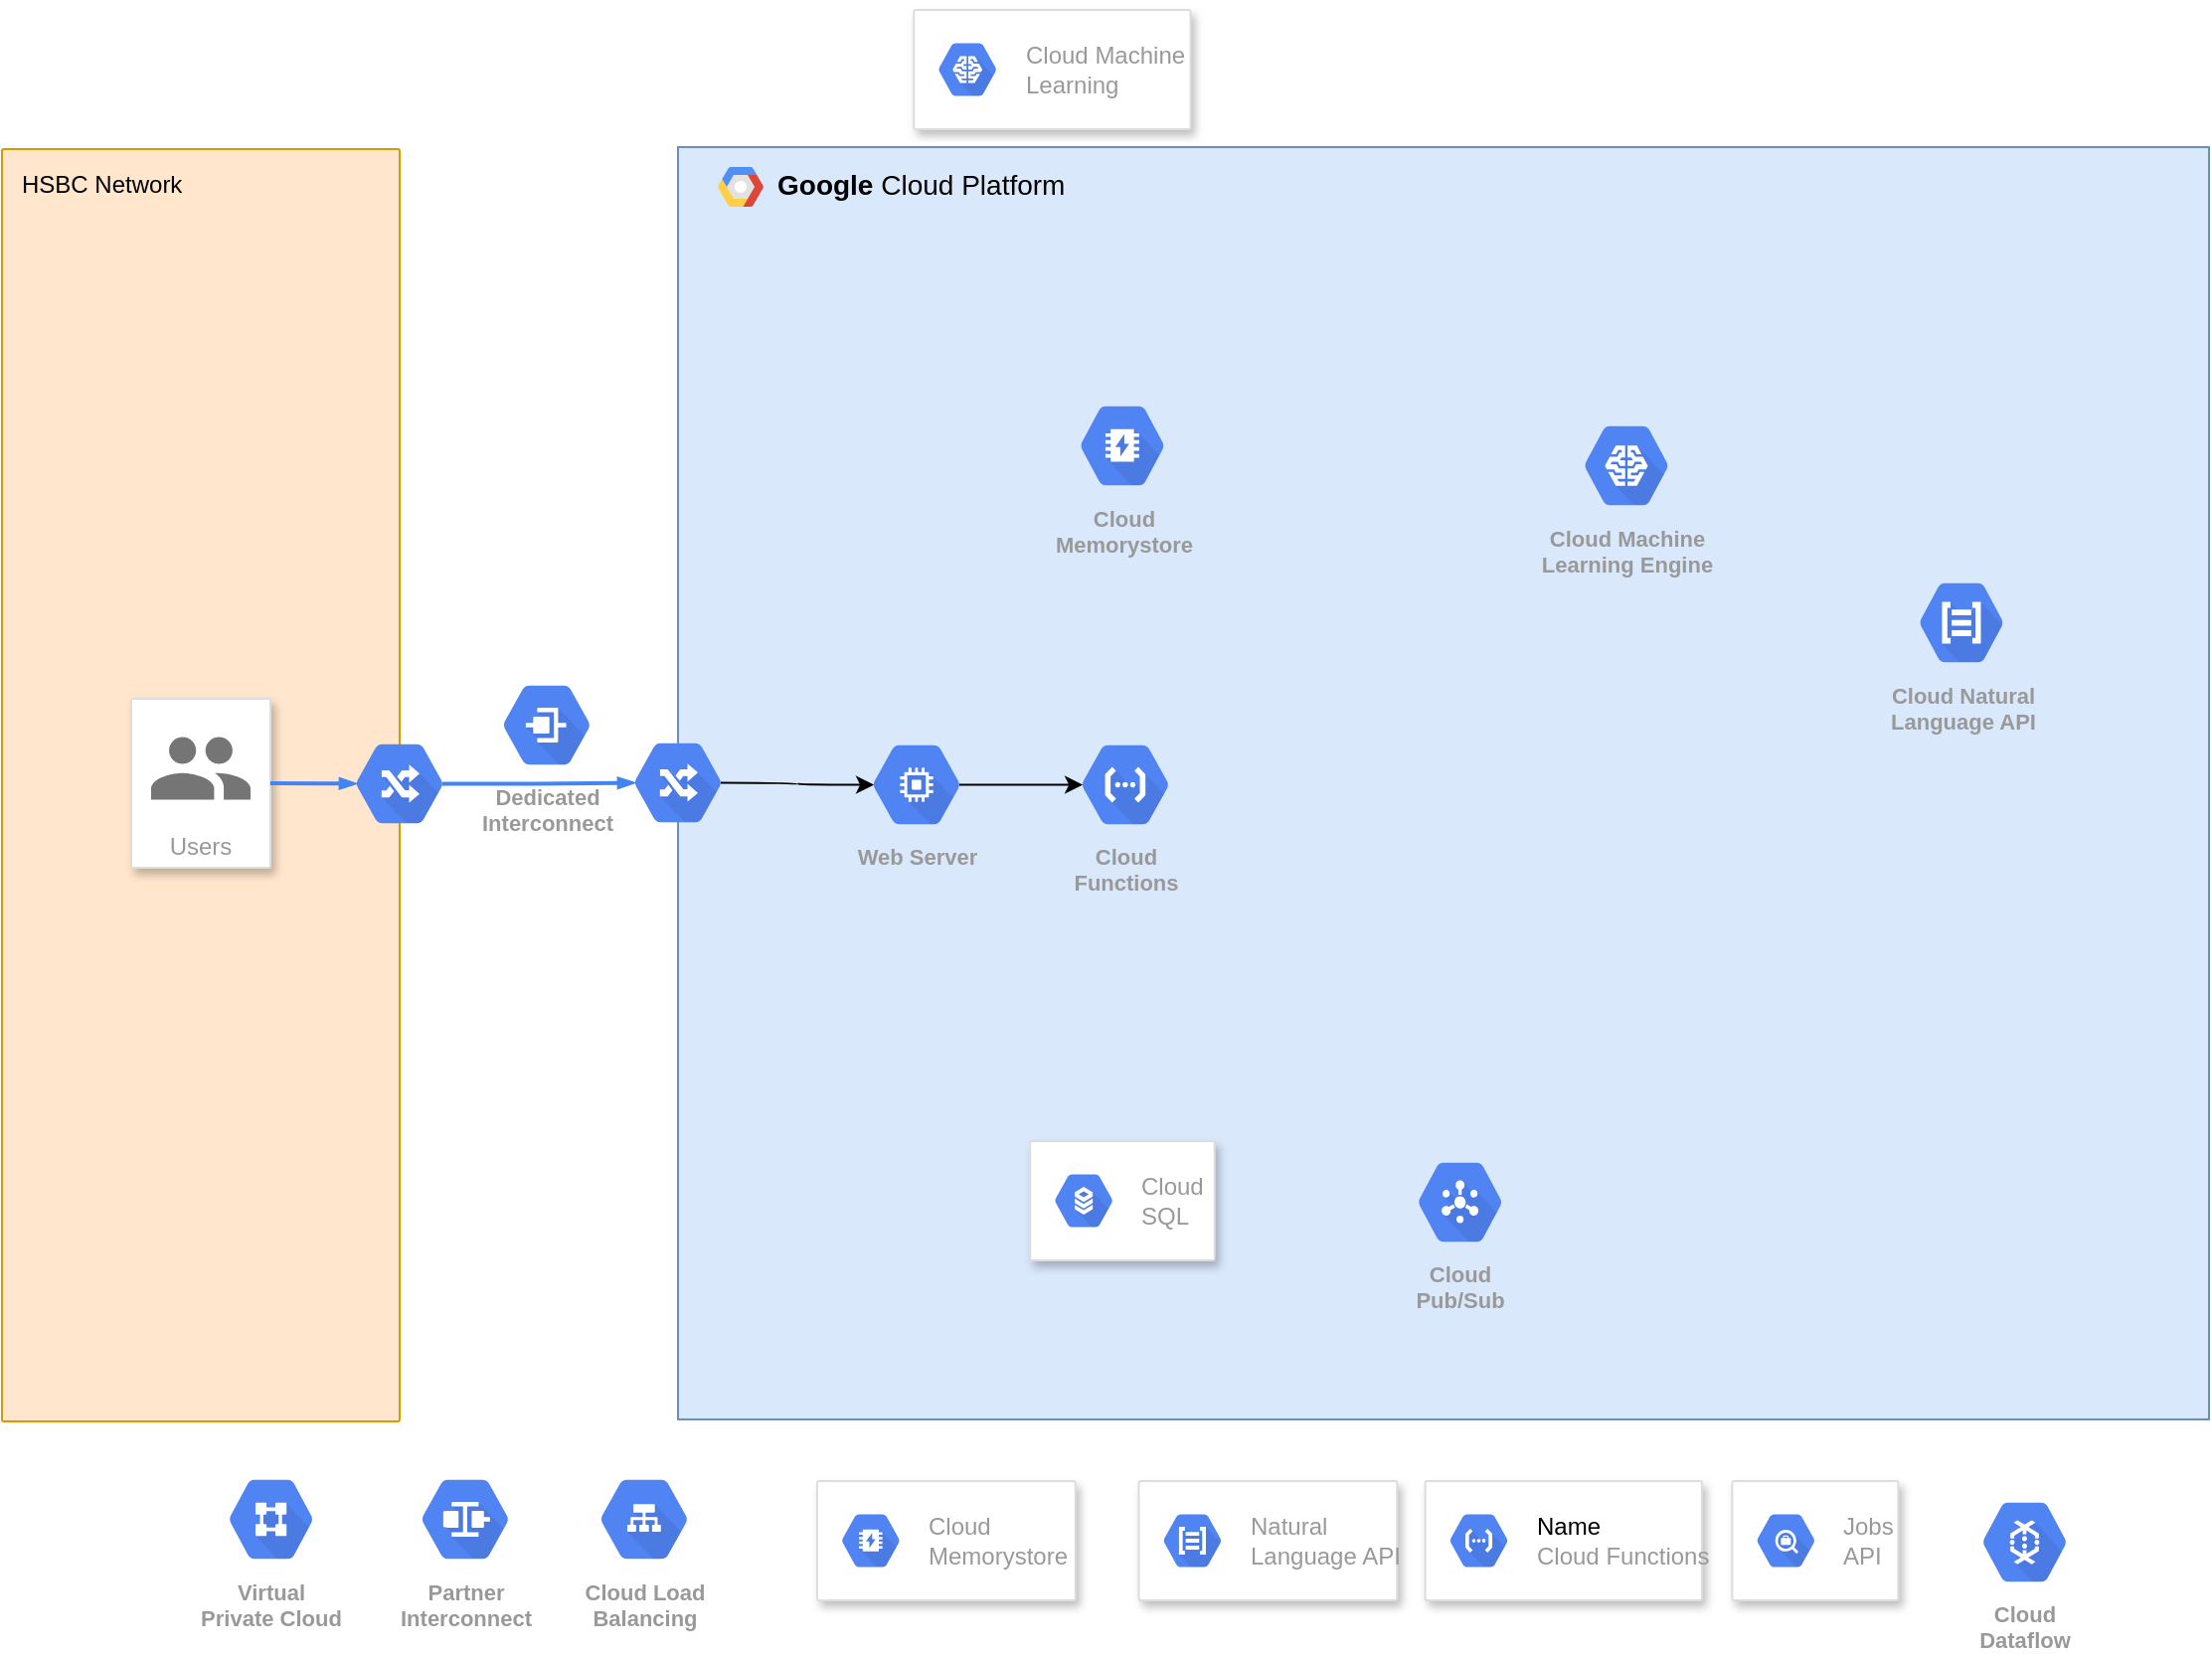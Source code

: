 <mxfile version="11.2.4" type="github" pages="1"><diagram id="0bz_XtYHYr6AqgF9wI_D" name="Page-1"><mxGraphModel dx="1418" dy="855" grid="1" gridSize="10" guides="1" tooltips="1" connect="1" arrows="1" fold="1" page="1" pageScale="1" pageWidth="1169" pageHeight="827" math="0" shadow="0"><root><mxCell id="0"/><mxCell id="1" parent="0"/><mxCell id="72_gcog6l4Ho9BjlmC9d-1" value="HSBC Network" style="points=[[0,0,0],[0.25,0,0],[0.5,0,0],[0.75,0,0],[1,0,0],[1,0.25,0],[1,0.5,0],[1,0.75,0],[1,1,0],[0.75,1,0],[0.5,1,0],[0.25,1,0],[0,1,0],[0,0.75,0],[0,0.5,0],[0,0.25,0]];rounded=1;absoluteArcSize=1;arcSize=2;html=1;strokeColor=#d79b00;shadow=0;dashed=0;fontSize=12;align=left;verticalAlign=top;spacing=10;spacingTop=-4;fillColor=#ffe6cc;" vertex="1" parent="1"><mxGeometry x="40" y="80" width="200" height="640" as="geometry"/></mxCell><mxCell id="72_gcog6l4Ho9BjlmC9d-2" value="&lt;b&gt;Google &lt;/b&gt;Cloud Platform" style="fillColor=#dae8fc;strokeColor=#6c8ebf;shadow=0;fontSize=14;align=left;spacing=10;9E9E9E;verticalAlign=top;spacingTop=-4;fontStyle=0;spacingLeft=40;html=1;rounded=0;" vertex="1" parent="1"><mxGeometry x="380" y="79" width="770" height="640" as="geometry"/></mxCell><mxCell id="72_gcog6l4Ho9BjlmC9d-3" value="" style="shape=mxgraph.gcp2.google_cloud_platform;fillColor=#F6F6F6;strokeColor=none;shadow=0;gradientColor=none;" vertex="1" parent="72_gcog6l4Ho9BjlmC9d-2"><mxGeometry width="23" height="20" relative="1" as="geometry"><mxPoint x="20" y="10" as="offset"/></mxGeometry></mxCell><mxCell id="72_gcog6l4Ho9BjlmC9d-8" value="" style="strokeColor=#dddddd;fillColor=#ffffff;shadow=1;strokeWidth=1;rounded=1;absoluteArcSize=1;arcSize=2;" vertex="1" parent="72_gcog6l4Ho9BjlmC9d-2"><mxGeometry x="530.199" y="671" width="83.494" height="60" as="geometry"/></mxCell><mxCell id="72_gcog6l4Ho9BjlmC9d-9" value="Jobs&#10;API" style="dashed=0;connectable=0;html=1;fillColor=#5184F3;strokeColor=none;shape=mxgraph.gcp2.hexIcon;prIcon=cloud_jobs_api;part=1;labelPosition=right;verticalLabelPosition=middle;align=left;verticalAlign=middle;spacingLeft=5;fontColor=#999999;fontSize=12;" vertex="1" parent="72_gcog6l4Ho9BjlmC9d-8"><mxGeometry y="0.5" width="44" height="39" relative="1" as="geometry"><mxPoint x="5" y="-19.5" as="offset"/></mxGeometry></mxCell><mxCell id="72_gcog6l4Ho9BjlmC9d-12" value="" style="strokeColor=#dddddd;fillColor=#ffffff;shadow=1;strokeWidth=1;rounded=1;absoluteArcSize=1;arcSize=2;" vertex="1" parent="72_gcog6l4Ho9BjlmC9d-2"><mxGeometry x="375.801" y="671" width="139.157" height="60" as="geometry"/></mxCell><mxCell id="72_gcog6l4Ho9BjlmC9d-13" value="&lt;font color=&quot;#000000&quot;&gt;Name&lt;/font&gt;&lt;br&gt;Cloud Functions" style="dashed=0;connectable=0;html=1;fillColor=#5184F3;strokeColor=none;shape=mxgraph.gcp2.hexIcon;prIcon=cloud_functions;part=1;labelPosition=right;verticalLabelPosition=middle;align=left;verticalAlign=middle;spacingLeft=5;fontColor=#999999;fontSize=12;" vertex="1" parent="72_gcog6l4Ho9BjlmC9d-12"><mxGeometry y="0.5" width="44" height="39" relative="1" as="geometry"><mxPoint x="5" y="-19.5" as="offset"/></mxGeometry></mxCell><mxCell id="72_gcog6l4Ho9BjlmC9d-18" value="" style="strokeColor=#dddddd;fillColor=#ffffff;shadow=1;strokeWidth=1;rounded=1;absoluteArcSize=1;arcSize=2;" vertex="1" parent="72_gcog6l4Ho9BjlmC9d-2"><mxGeometry x="177.096" y="500" width="92.771" height="60" as="geometry"/></mxCell><mxCell id="72_gcog6l4Ho9BjlmC9d-19" value="Cloud&#10;SQL" style="dashed=0;connectable=0;html=1;fillColor=#5184F3;strokeColor=none;shape=mxgraph.gcp2.hexIcon;prIcon=cloud_sql;part=1;labelPosition=right;verticalLabelPosition=middle;align=left;verticalAlign=middle;spacingLeft=5;fontColor=#999999;fontSize=12;" vertex="1" parent="72_gcog6l4Ho9BjlmC9d-18"><mxGeometry y="0.5" width="44" height="39" relative="1" as="geometry"><mxPoint x="5" y="-19.5" as="offset"/></mxGeometry></mxCell><mxCell id="72_gcog6l4Ho9BjlmC9d-4" value="" style="strokeColor=#dddddd;fillColor=#ffffff;shadow=1;strokeWidth=1;rounded=1;absoluteArcSize=1;arcSize=2;" vertex="1" parent="72_gcog6l4Ho9BjlmC9d-2"><mxGeometry x="118.613" y="-69" width="139.157" height="60" as="geometry"/></mxCell><mxCell id="72_gcog6l4Ho9BjlmC9d-5" value="Cloud Machine&#10;Learning" style="dashed=0;connectable=0;html=1;fillColor=#5184F3;strokeColor=none;shape=mxgraph.gcp2.hexIcon;prIcon=cloud_machine_learning;part=1;labelPosition=right;verticalLabelPosition=middle;align=left;verticalAlign=middle;spacingLeft=5;fontColor=#999999;fontSize=12;" vertex="1" parent="72_gcog6l4Ho9BjlmC9d-4"><mxGeometry y="0.5" width="44" height="39" relative="1" as="geometry"><mxPoint x="5" y="-19.5" as="offset"/></mxGeometry></mxCell><mxCell id="72_gcog6l4Ho9BjlmC9d-26" value="Cloud Machine&#10;Learning Engine" style="html=1;fillColor=#5184F3;strokeColor=none;verticalAlign=top;labelPosition=center;verticalLabelPosition=bottom;align=center;spacingTop=-6;fontSize=11;fontStyle=1;fontColor=#999999;shape=mxgraph.gcp2.hexIcon;prIcon=cloud_machine_learning;rounded=1;" vertex="1" parent="72_gcog6l4Ho9BjlmC9d-2"><mxGeometry x="445.25" y="131" width="63.525" height="58.5" as="geometry"/></mxCell><mxCell id="72_gcog6l4Ho9BjlmC9d-27" value="Cloud&#10;Pub/Sub" style="html=1;fillColor=#5184F3;strokeColor=none;verticalAlign=top;labelPosition=center;verticalLabelPosition=bottom;align=center;spacingTop=-6;fontSize=11;fontStyle=1;fontColor=#999999;shape=mxgraph.gcp2.hexIcon;prIcon=cloud_pubsub;rounded=1;" vertex="1" parent="72_gcog6l4Ho9BjlmC9d-2"><mxGeometry x="361.625" y="501.5" width="63.525" height="58.5" as="geometry"/></mxCell><mxCell id="72_gcog6l4Ho9BjlmC9d-33" value="Cloud&#10;Memorystore" style="html=1;fillColor=#5184F3;strokeColor=none;verticalAlign=top;labelPosition=center;verticalLabelPosition=bottom;align=center;spacingTop=-6;fontSize=11;fontStyle=1;fontColor=#999999;shape=mxgraph.gcp2.hexIcon;prIcon=cloud_memorystore;rounded=1;" vertex="1" parent="72_gcog6l4Ho9BjlmC9d-2"><mxGeometry x="191.75" y="121" width="63.525" height="58.5" as="geometry"/></mxCell><mxCell id="72_gcog6l4Ho9BjlmC9d-50" style="edgeStyle=orthogonalEdgeStyle;curved=1;orthogonalLoop=1;jettySize=auto;html=1;exitX=0.825;exitY=0.5;exitDx=0;exitDy=0;exitPerimeter=0;entryX=0.175;entryY=0.5;entryDx=0;entryDy=0;entryPerimeter=0;" edge="1" parent="72_gcog6l4Ho9BjlmC9d-2" source="72_gcog6l4Ho9BjlmC9d-31" target="72_gcog6l4Ho9BjlmC9d-41"><mxGeometry relative="1" as="geometry"/></mxCell><mxCell id="72_gcog6l4Ho9BjlmC9d-31" value="" style="html=1;fillColor=#5184F3;strokeColor=none;verticalAlign=top;labelPosition=center;verticalLabelPosition=bottom;align=center;spacingTop=-6;fontSize=11;fontStyle=1;fontColor=#999999;shape=mxgraph.gcp2.hexIcon;prIcon=cloud_routes;rounded=1;" vertex="1" parent="72_gcog6l4Ho9BjlmC9d-2"><mxGeometry x="-33" y="290.5" width="66" height="58.5" as="geometry"/></mxCell><mxCell id="72_gcog6l4Ho9BjlmC9d-52" style="edgeStyle=orthogonalEdgeStyle;curved=1;orthogonalLoop=1;jettySize=auto;html=1;exitX=0.825;exitY=0.5;exitDx=0;exitDy=0;exitPerimeter=0;entryX=0.175;entryY=0.5;entryDx=0;entryDy=0;entryPerimeter=0;" edge="1" parent="72_gcog6l4Ho9BjlmC9d-2" source="72_gcog6l4Ho9BjlmC9d-41" target="72_gcog6l4Ho9BjlmC9d-48"><mxGeometry relative="1" as="geometry"/></mxCell><mxCell id="72_gcog6l4Ho9BjlmC9d-41" value="Web Server" style="html=1;fillColor=#5184F3;strokeColor=none;verticalAlign=top;labelPosition=center;verticalLabelPosition=bottom;align=center;spacingTop=-6;fontSize=11;fontStyle=1;fontColor=#999999;shape=mxgraph.gcp2.hexIcon;prIcon=compute_engine;rounded=1;" vertex="1" parent="72_gcog6l4Ho9BjlmC9d-2"><mxGeometry x="87" y="291.5" width="66" height="58.5" as="geometry"/></mxCell><mxCell id="72_gcog6l4Ho9BjlmC9d-10" value="" style="strokeColor=#dddddd;fillColor=#ffffff;shadow=1;strokeWidth=1;rounded=1;absoluteArcSize=1;arcSize=2;" vertex="1" parent="72_gcog6l4Ho9BjlmC9d-2"><mxGeometry x="231.753" y="671" width="129.88" height="60" as="geometry"/></mxCell><mxCell id="72_gcog6l4Ho9BjlmC9d-11" value="Natural&#10;Language API" style="dashed=0;connectable=0;html=1;fillColor=#5184F3;strokeColor=none;shape=mxgraph.gcp2.hexIcon;prIcon=cloud_natural_language_api;part=1;labelPosition=right;verticalLabelPosition=middle;align=left;verticalAlign=middle;spacingLeft=5;fontColor=#999999;fontSize=12;" vertex="1" parent="72_gcog6l4Ho9BjlmC9d-10"><mxGeometry y="0.5" width="44" height="39" relative="1" as="geometry"><mxPoint x="5" y="-19.5" as="offset"/></mxGeometry></mxCell><mxCell id="72_gcog6l4Ho9BjlmC9d-20" value="" style="strokeColor=#dddddd;fillColor=#ffffff;shadow=1;strokeWidth=1;rounded=1;absoluteArcSize=1;arcSize=2;" vertex="1" parent="72_gcog6l4Ho9BjlmC9d-2"><mxGeometry x="69.988" y="671" width="129.88" height="60" as="geometry"/></mxCell><mxCell id="72_gcog6l4Ho9BjlmC9d-21" value="Cloud&#10;Memorystore" style="dashed=0;connectable=0;html=1;fillColor=#5184F3;strokeColor=none;shape=mxgraph.gcp2.hexIcon;prIcon=cloud_memorystore;part=1;labelPosition=right;verticalLabelPosition=middle;align=left;verticalAlign=middle;spacingLeft=5;fontColor=#999999;fontSize=12;" vertex="1" parent="72_gcog6l4Ho9BjlmC9d-20"><mxGeometry y="0.5" width="44" height="39" relative="1" as="geometry"><mxPoint x="5" y="-19.5" as="offset"/></mxGeometry></mxCell><mxCell id="72_gcog6l4Ho9BjlmC9d-34" value="Cloud Natural&#10;Language API" style="html=1;fillColor=#5184F3;strokeColor=none;verticalAlign=top;labelPosition=center;verticalLabelPosition=bottom;align=center;spacingTop=-6;fontSize=11;fontStyle=1;fontColor=#999999;shape=mxgraph.gcp2.hexIcon;prIcon=cloud_natural_language_api;rounded=1;" vertex="1" parent="72_gcog6l4Ho9BjlmC9d-2"><mxGeometry x="613.775" y="210" width="63.525" height="58.5" as="geometry"/></mxCell><mxCell id="72_gcog6l4Ho9BjlmC9d-48" value="Cloud&#10;Functions" style="html=1;fillColor=#5184F3;strokeColor=none;verticalAlign=top;labelPosition=center;verticalLabelPosition=bottom;align=center;spacingTop=-6;fontSize=11;fontStyle=1;fontColor=#999999;shape=mxgraph.gcp2.hexIcon;prIcon=cloud_functions;rounded=1;" vertex="1" parent="72_gcog6l4Ho9BjlmC9d-2"><mxGeometry x="192" y="291.5" width="66" height="58.5" as="geometry"/></mxCell><mxCell id="72_gcog6l4Ho9BjlmC9d-14" value="Users" style="strokeColor=#dddddd;fillColor=#ffffff;shadow=1;strokeWidth=1;rounded=1;absoluteArcSize=1;arcSize=2;labelPosition=center;verticalLabelPosition=middle;align=center;verticalAlign=bottom;spacingLeft=0;fontColor=#999999;fontSize=12;whiteSpace=wrap;spacingBottom=2;" vertex="1" parent="1"><mxGeometry x="105" y="356.5" width="70" height="85" as="geometry"/></mxCell><mxCell id="72_gcog6l4Ho9BjlmC9d-15" value="" style="dashed=0;connectable=0;html=1;fillColor=#757575;strokeColor=none;shape=mxgraph.gcp2.users;part=1;" vertex="1" parent="72_gcog6l4Ho9BjlmC9d-14"><mxGeometry x="0.5" width="50" height="31.5" relative="1" as="geometry"><mxPoint x="-25" y="19.25" as="offset"/></mxGeometry></mxCell><mxCell id="72_gcog6l4Ho9BjlmC9d-29" value="Cloud Load&#10;Balancing" style="html=1;fillColor=#5184F3;strokeColor=none;verticalAlign=top;labelPosition=center;verticalLabelPosition=bottom;align=center;spacingTop=-6;fontSize=11;fontStyle=1;fontColor=#999999;shape=mxgraph.gcp2.hexIcon;prIcon=cloud_load_balancing;rounded=1;" vertex="1" parent="1"><mxGeometry x="330" y="740" width="66" height="58.5" as="geometry"/></mxCell><mxCell id="72_gcog6l4Ho9BjlmC9d-30" value="Dedicated&#10;Interconnect" style="html=1;fillColor=#5184F3;strokeColor=none;verticalAlign=top;labelPosition=center;verticalLabelPosition=bottom;align=center;spacingTop=-6;fontSize=11;fontStyle=1;fontColor=#999999;shape=mxgraph.gcp2.hexIcon;prIcon=dedicated_interconnect;rounded=1;" vertex="1" parent="1"><mxGeometry x="281" y="340.5" width="66" height="58.5" as="geometry"/></mxCell><mxCell id="72_gcog6l4Ho9BjlmC9d-38" value="" style="html=1;fillColor=#5184F3;strokeColor=none;verticalAlign=top;labelPosition=center;verticalLabelPosition=bottom;align=center;spacingTop=-6;fontSize=11;fontStyle=1;fontColor=#999999;shape=mxgraph.gcp2.hexIcon;prIcon=cloud_routes;rounded=1;" vertex="1" parent="1"><mxGeometry x="207" y="370" width="66" height="58.5" as="geometry"/></mxCell><mxCell id="72_gcog6l4Ho9BjlmC9d-32" value="Partner&#10;Interconnect" style="html=1;fillColor=#5184F3;strokeColor=none;verticalAlign=top;labelPosition=center;verticalLabelPosition=bottom;align=center;spacingTop=-6;fontSize=11;fontStyle=1;fontColor=#999999;shape=mxgraph.gcp2.hexIcon;prIcon=partner_interconnect;rounded=1;" vertex="1" parent="1"><mxGeometry x="240" y="740" width="66" height="58.5" as="geometry"/></mxCell><mxCell id="72_gcog6l4Ho9BjlmC9d-43" value="" style="edgeStyle=orthogonalEdgeStyle;fontSize=12;html=1;endArrow=blockThin;endFill=1;strokeWidth=2;endSize=4;startSize=4;dashed=0;strokeColor=#4284F3;exitX=1;exitY=0.5;exitDx=0;exitDy=0;entryX=0.175;entryY=0.5;entryDx=0;entryDy=0;entryPerimeter=0;curved=1;" edge="1" parent="1" source="72_gcog6l4Ho9BjlmC9d-14" target="72_gcog6l4Ho9BjlmC9d-38"><mxGeometry width="100" relative="1" as="geometry"><mxPoint x="110" y="540" as="sourcePoint"/><mxPoint x="210" y="540" as="targetPoint"/></mxGeometry></mxCell><mxCell id="72_gcog6l4Ho9BjlmC9d-44" value="" style="edgeStyle=orthogonalEdgeStyle;fontSize=12;html=1;endArrow=blockThin;endFill=1;strokeWidth=2;endSize=4;startSize=4;dashed=0;strokeColor=#4284F3;exitX=0.825;exitY=0.5;exitDx=0;exitDy=0;entryX=0.175;entryY=0.5;entryDx=0;entryDy=0;entryPerimeter=0;curved=1;exitPerimeter=0;" edge="1" parent="1" source="72_gcog6l4Ho9BjlmC9d-38" target="72_gcog6l4Ho9BjlmC9d-31"><mxGeometry width="100" relative="1" as="geometry"><mxPoint x="184.857" y="408.714" as="sourcePoint"/><mxPoint x="228.429" y="409.429" as="targetPoint"/></mxGeometry></mxCell><mxCell id="72_gcog6l4Ho9BjlmC9d-28" value="Virtual&#10;Private Cloud" style="html=1;fillColor=#5184F3;strokeColor=none;verticalAlign=top;labelPosition=center;verticalLabelPosition=bottom;align=center;spacingTop=-6;fontSize=11;fontStyle=1;fontColor=#999999;shape=mxgraph.gcp2.hexIcon;prIcon=virtual_private_cloud;rounded=1;" vertex="1" parent="1"><mxGeometry x="143.6" y="740" width="63.525" height="58.5" as="geometry"/></mxCell><mxCell id="72_gcog6l4Ho9BjlmC9d-25" value="Cloud&#10;Dataflow" style="html=1;fillColor=#5184F3;strokeColor=none;verticalAlign=top;labelPosition=center;verticalLabelPosition=bottom;align=center;spacingTop=-6;fontSize=11;fontStyle=1;fontColor=#999999;shape=mxgraph.gcp2.hexIcon;prIcon=cloud_dataflow;rounded=1;" vertex="1" parent="1"><mxGeometry x="1025.55" y="751.5" width="63.525" height="58.5" as="geometry"/></mxCell></root></mxGraphModel></diagram></mxfile>